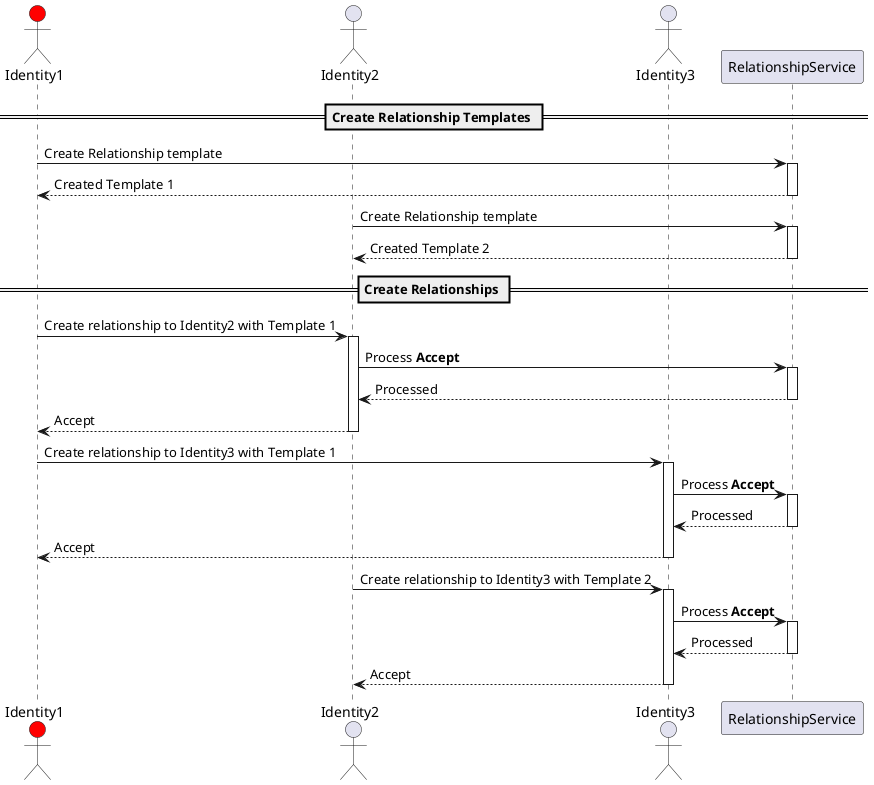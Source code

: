 @startuml Relationships

autoactivate on
actor Identity1 as i1 order 1 #red
participant RelationshipService as sr order 10

actor Identity2 as i2 order 5
actor Identity3 as i3 order 5

== Create Relationship Templates ==

i1 -> sr    : Create Relationship template
sr --> i1   : Created Template 1

i2 -> sr    : Create Relationship template
sr --> i2   : Created Template 2

== Create Relationships ==

i1 -> i2    : Create relationship to Identity2 with Template 1
i2 -> sr    : Process **Accept**
sr --> i2   : Processed
i2 --> i1   : Accept

i1 -> i3    : Create relationship to Identity3 with Template 1
i3 -> sr    : Process **Accept**
sr --> i3   : Processed
i3 --> i1   : Accept

i2 -> i3    : Create relationship to Identity3 with Template 2
i3 -> sr    : Process **Accept**
sr --> i3   : Processed
i3 --> i2   : Accept


@enduml